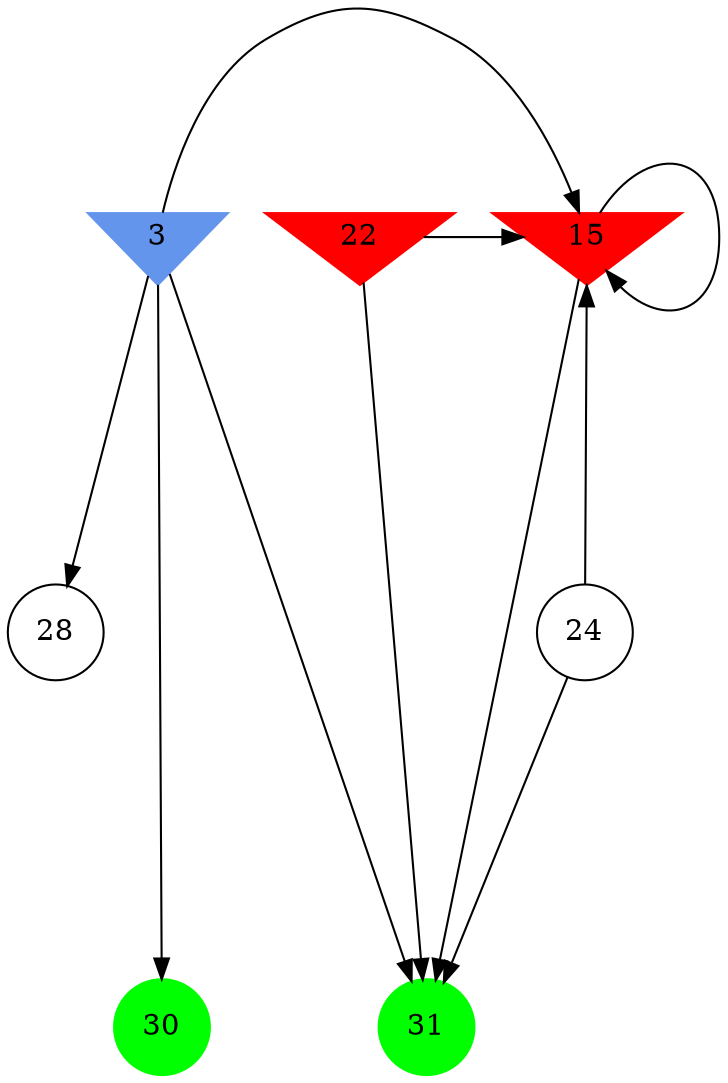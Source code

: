 digraph brain {
	ranksep=2.0;
	3 [shape=invtriangle,style=filled,color=cornflowerblue];
	15 [shape=invtriangle,style=filled,color=red];
	22 [shape=invtriangle,style=filled,color=red];
	24 [shape=circle,color=black];
	28 [shape=circle,color=black];
	30 [shape=circle,style=filled,color=green];
	31 [shape=circle,style=filled,color=green];
	22	->	31;
	22	->	15;
	15	->	31;
	15	->	15;
	24	->	31;
	24	->	15;
	3	->	31;
	3	->	15;
	3	->	28;
	3	->	30;
	{ rank=same; 3; 15; 22; }
	{ rank=same; 24; 28; }
	{ rank=same; 30; 31; }
}
